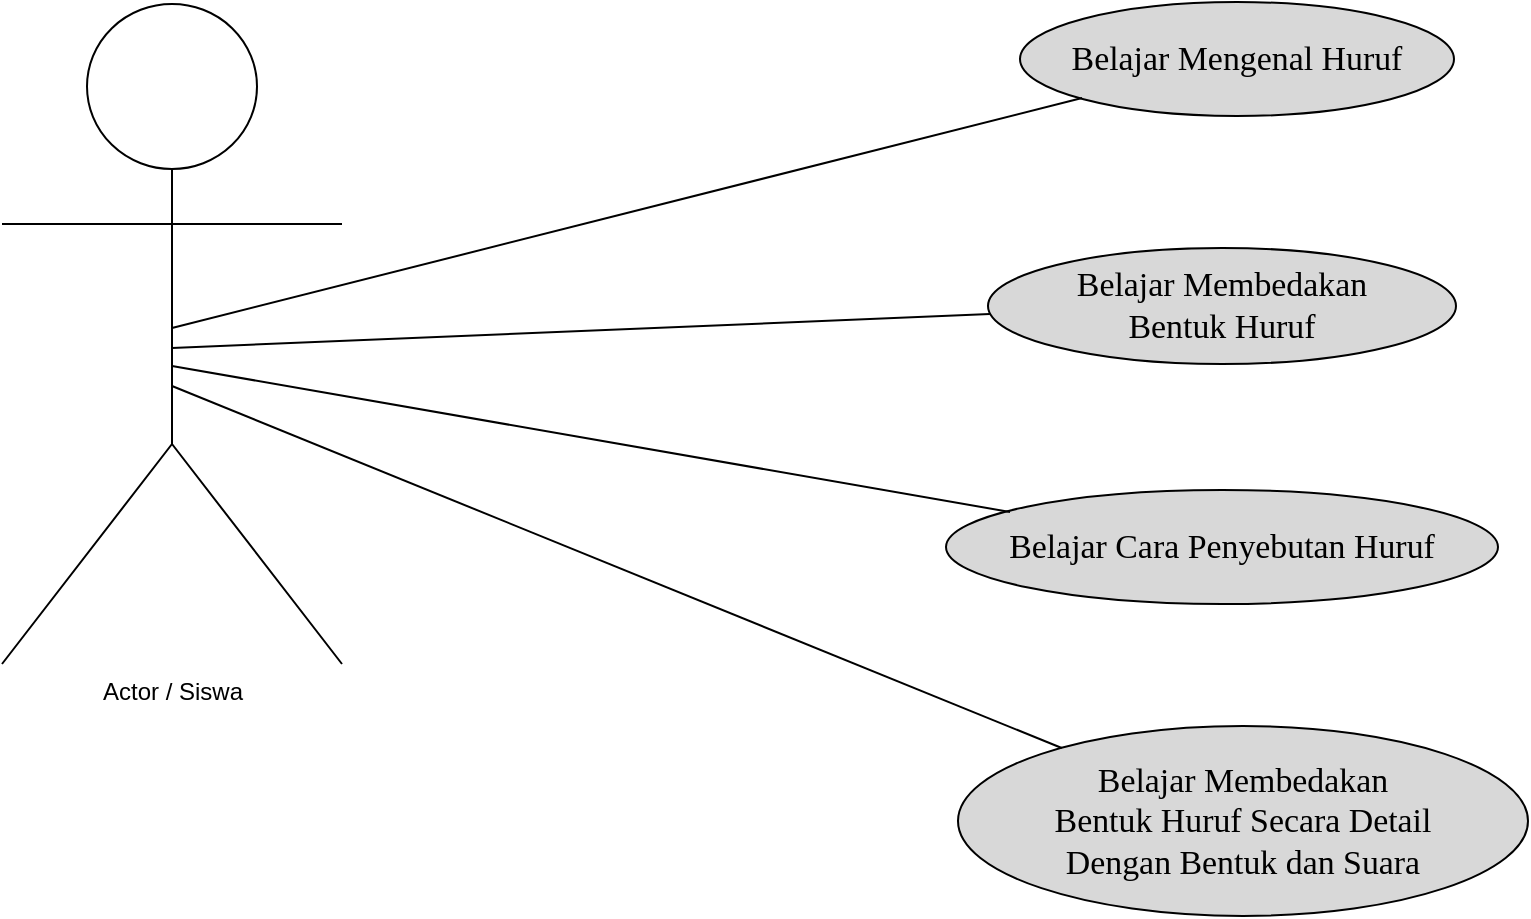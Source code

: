 <mxfile version="22.1.7" type="github">
  <diagram name="Page-1" id="sE8euYLZoHedWBiBs9_M">
    <mxGraphModel dx="1453" dy="818" grid="1" gridSize="10" guides="1" tooltips="1" connect="1" arrows="1" fold="1" page="1" pageScale="1" pageWidth="827" pageHeight="1169" math="0" shadow="0">
      <root>
        <mxCell id="0" />
        <mxCell id="1" parent="0" />
        <UserObject label="&lt;div style=&quot;font-size: 1px&quot;&gt;&lt;font style=&quot;font-size:16.93px;font-family:Calibri;color:#000000;direction:ltr;letter-spacing:0px;line-height:120%;opacity:1&quot;&gt;Belajar Mengenal Huruf&lt;br/&gt;&lt;/font&gt;&lt;/div&gt;" tags="Latar" id="KVUIqT3TtKT439Qb3KqG-3">
          <mxCell style="verticalAlign=middle;align=center;overflow=width;vsdxID=26;fillColor=#d8d8d8;gradientColor=none;shape=stencil(vVHLDsIgEPwajiQI6RfU+h8bu22JCGRB2/69kG1iazx58DazM/vIjjBtmiCi0CplCjecbZ8nYc5Ca+snJJsLEqYTph0C4Ujh4XvmEaqzont41gkL96naodXKrGF6YSfQtUi0OXXDVlqPfJNP6usotUhYbJIUMmQb/GGrAxpRljVycDBuc1hKM2LclX8/7H9nFfB+82Cd45T2+mcspcSRmu4F);strokeColor=#000000;points=[];labelBackgroundColor=none;rounded=0;html=1;whiteSpace=wrap;" vertex="1" parent="1">
            <mxGeometry x="559" y="210" width="217" height="57" as="geometry" />
          </mxCell>
        </UserObject>
        <UserObject label="&lt;div style=&quot;font-size: 1px&quot;&gt;&lt;font style=&quot;font-size:16.93px;font-family:Calibri;color:#000000;direction:ltr;letter-spacing:0px;line-height:120%;opacity:1&quot;&gt;Belajar Membedakan &lt;br/&gt;Bentuk Huruf&lt;br/&gt;&lt;/font&gt;&lt;/div&gt;" tags="Latar" id="KVUIqT3TtKT439Qb3KqG-4">
          <mxCell style="verticalAlign=middle;align=center;overflow=width;vsdxID=27;fillColor=#d8d8d8;gradientColor=none;shape=stencil(vVHLDsIgEPwajiQI6RfU+h8bu22JCGRB2/69kG1iazx58DazM/vIjjBtmiCi0CplCjecbZ8nYc5Ca+snJJsLEqYTph0C4Ujh4XvmEaqzont41gkL96naodXKrGF6YSfQtUi0OXXDVlqPfJNP6usotUhYbJIUMmQb/GGrAxpRljVycDBuc1hKM2LclX8/7H9nFfB+82Cd45T2+mcspcSRmu4F);strokeColor=#000000;points=[];labelBackgroundColor=none;rounded=0;html=1;whiteSpace=wrap;" vertex="1" parent="1">
            <mxGeometry x="543" y="333" width="234" height="58" as="geometry" />
          </mxCell>
        </UserObject>
        <UserObject label="&lt;div style=&quot;font-size: 1px&quot;&gt;&lt;font style=&quot;font-size:16.93px;font-family:Calibri;color:#000000;direction:ltr;letter-spacing:0px;line-height:120%;opacity:1&quot;&gt;Belajar Cara Penyebutan Huruf&lt;br/&gt;&lt;/font&gt;&lt;/div&gt;" tags="Latar" id="KVUIqT3TtKT439Qb3KqG-5">
          <mxCell style="verticalAlign=middle;align=center;overflow=width;vsdxID=28;fillColor=#d8d8d8;gradientColor=none;shape=stencil(vVHLDsIgEPwajiQI6RfU+h8bu22JCGRB2/69kG1iazx58DazM/vIjjBtmiCi0CplCjecbZ8nYc5Ca+snJJsLEqYTph0C4Ujh4XvmEaqzont41gkL96naodXKrGF6YSfQtUi0OXXDVlqPfJNP6usotUhYbJIUMmQb/GGrAxpRljVycDBuc1hKM2LclX8/7H9nFfB+82Cd45T2+mcspcSRmu4F);strokeColor=#000000;points=[];labelBackgroundColor=none;rounded=0;html=1;whiteSpace=wrap;" vertex="1" parent="1">
            <mxGeometry x="522" y="454" width="276" height="57" as="geometry" />
          </mxCell>
        </UserObject>
        <UserObject label="&lt;div style=&quot;font-size: 1px&quot;&gt;&lt;font style=&quot;font-size:16.93px;font-family:Calibri;color:#000000;direction:ltr;letter-spacing:0px;line-height:120%;opacity:1&quot;&gt;Belajar Membedakan&lt;br/&gt;Bentuk Huruf Secara Detail&lt;br/&gt;Dengan Bentuk dan Suara&lt;br/&gt;&lt;/font&gt;&lt;/div&gt;" tags="Latar" id="KVUIqT3TtKT439Qb3KqG-6">
          <mxCell style="verticalAlign=middle;align=center;overflow=width;vsdxID=44;fillColor=#d8d8d8;gradientColor=none;shape=stencil(vVHLDsIgEPwajiQI6RfU+h8bu22JCGRB2/69kG1iazx58DazM/vIjjBtmiCi0CplCjecbZ8nYc5Ca+snJJsLEqYTph0C4Ujh4XvmEaqzont41gkL96naodXKrGF6YSfQtUi0OXXDVlqPfJNP6usotUhYbJIUMmQb/GGrAxpRljVycDBuc1hKM2LclX8/7H9nFfB+82Cd45T2+mcspcSRmu4F);strokeColor=#000000;points=[];labelBackgroundColor=none;rounded=0;html=1;whiteSpace=wrap;" vertex="1" parent="1">
            <mxGeometry x="528" y="572" width="285" height="95" as="geometry" />
          </mxCell>
        </UserObject>
        <UserObject label="" tags="Connector" id="KVUIqT3TtKT439Qb3KqG-7">
          <mxCell style="vsdxID=57;edgeStyle=none;startArrow=none;endArrow=none;startSize=5;endSize=5;strokeColor=#000000;spacingTop=0;spacingBottom=0;spacingLeft=0;spacingRight=0;verticalAlign=middle;html=1;labelBackgroundColor=#ffffff;rounded=0;exitX=1.011;exitY=0.579;exitDx=0;exitDy=0;exitPerimeter=0;entryX=0.182;entryY=0.116;entryDx=0;entryDy=0;entryPerimeter=0;" edge="1" parent="1" target="KVUIqT3TtKT439Qb3KqG-6">
            <mxGeometry relative="1" as="geometry">
              <mxPoint as="offset" />
              <Array as="points" />
              <mxPoint x="135" y="402" as="sourcePoint" />
            </mxGeometry>
          </mxCell>
        </UserObject>
        <UserObject label="" tags="Connector" id="KVUIqT3TtKT439Qb3KqG-8">
          <mxCell style="vsdxID=56;edgeStyle=none;startArrow=none;endArrow=none;startSize=5;endSize=5;strokeColor=#000000;spacingTop=0;spacingBottom=0;spacingLeft=0;spacingRight=0;verticalAlign=middle;html=1;labelBackgroundColor=#ffffff;rounded=0;exitX=1.011;exitY=0.535;exitDx=0;exitDy=0;exitPerimeter=0;entryX=0.116;entryY=0.193;entryDx=0;entryDy=0;entryPerimeter=0;" edge="1" parent="1" target="KVUIqT3TtKT439Qb3KqG-5">
            <mxGeometry relative="1" as="geometry">
              <mxPoint x="-1" y="-1" as="offset" />
              <Array as="points" />
              <mxPoint x="135" y="392" as="sourcePoint" />
            </mxGeometry>
          </mxCell>
        </UserObject>
        <UserObject label="" tags="Connector" id="KVUIqT3TtKT439Qb3KqG-9">
          <mxCell style="vsdxID=54;edgeStyle=none;startArrow=none;endArrow=none;startSize=5;endSize=5;strokeColor=#000000;spacingTop=0;spacingBottom=0;spacingLeft=0;spacingRight=0;verticalAlign=middle;html=1;labelBackgroundColor=#ffffff;rounded=0;exitX=1.011;exitY=0.496;exitDx=0;exitDy=0;exitPerimeter=0;entryX=0.004;entryY=0.569;entryDx=0;entryDy=0;entryPerimeter=0;" edge="1" parent="1" target="KVUIqT3TtKT439Qb3KqG-4">
            <mxGeometry relative="1" as="geometry">
              <mxPoint x="-1" as="offset" />
              <Array as="points" />
              <mxPoint x="135" y="383" as="sourcePoint" />
            </mxGeometry>
          </mxCell>
        </UserObject>
        <UserObject label="" tags="Connector" id="KVUIqT3TtKT439Qb3KqG-10">
          <mxCell style="vsdxID=53;edgeStyle=none;startArrow=none;endArrow=none;startSize=5;endSize=5;strokeColor=#000000;spacingTop=0;spacingBottom=0;spacingLeft=0;spacingRight=0;verticalAlign=middle;html=1;labelBackgroundColor=#ffffff;rounded=0;exitX=1.011;exitY=0.452;exitDx=0;exitDy=0;exitPerimeter=0;entryX=0.143;entryY=0.842;entryDx=0;entryDy=0;entryPerimeter=0;" edge="1" parent="1" target="KVUIqT3TtKT439Qb3KqG-3">
            <mxGeometry relative="1" as="geometry">
              <mxPoint x="-1" as="offset" />
              <Array as="points" />
              <mxPoint x="135" y="373" as="sourcePoint" />
            </mxGeometry>
          </mxCell>
        </UserObject>
        <mxCell id="KVUIqT3TtKT439Qb3KqG-11" value="Actor / Siswa" style="shape=umlActor;verticalLabelPosition=bottom;verticalAlign=top;html=1;outlineConnect=0;" vertex="1" parent="1">
          <mxGeometry x="50" y="211" width="170" height="330" as="geometry" />
        </mxCell>
      </root>
    </mxGraphModel>
  </diagram>
</mxfile>
